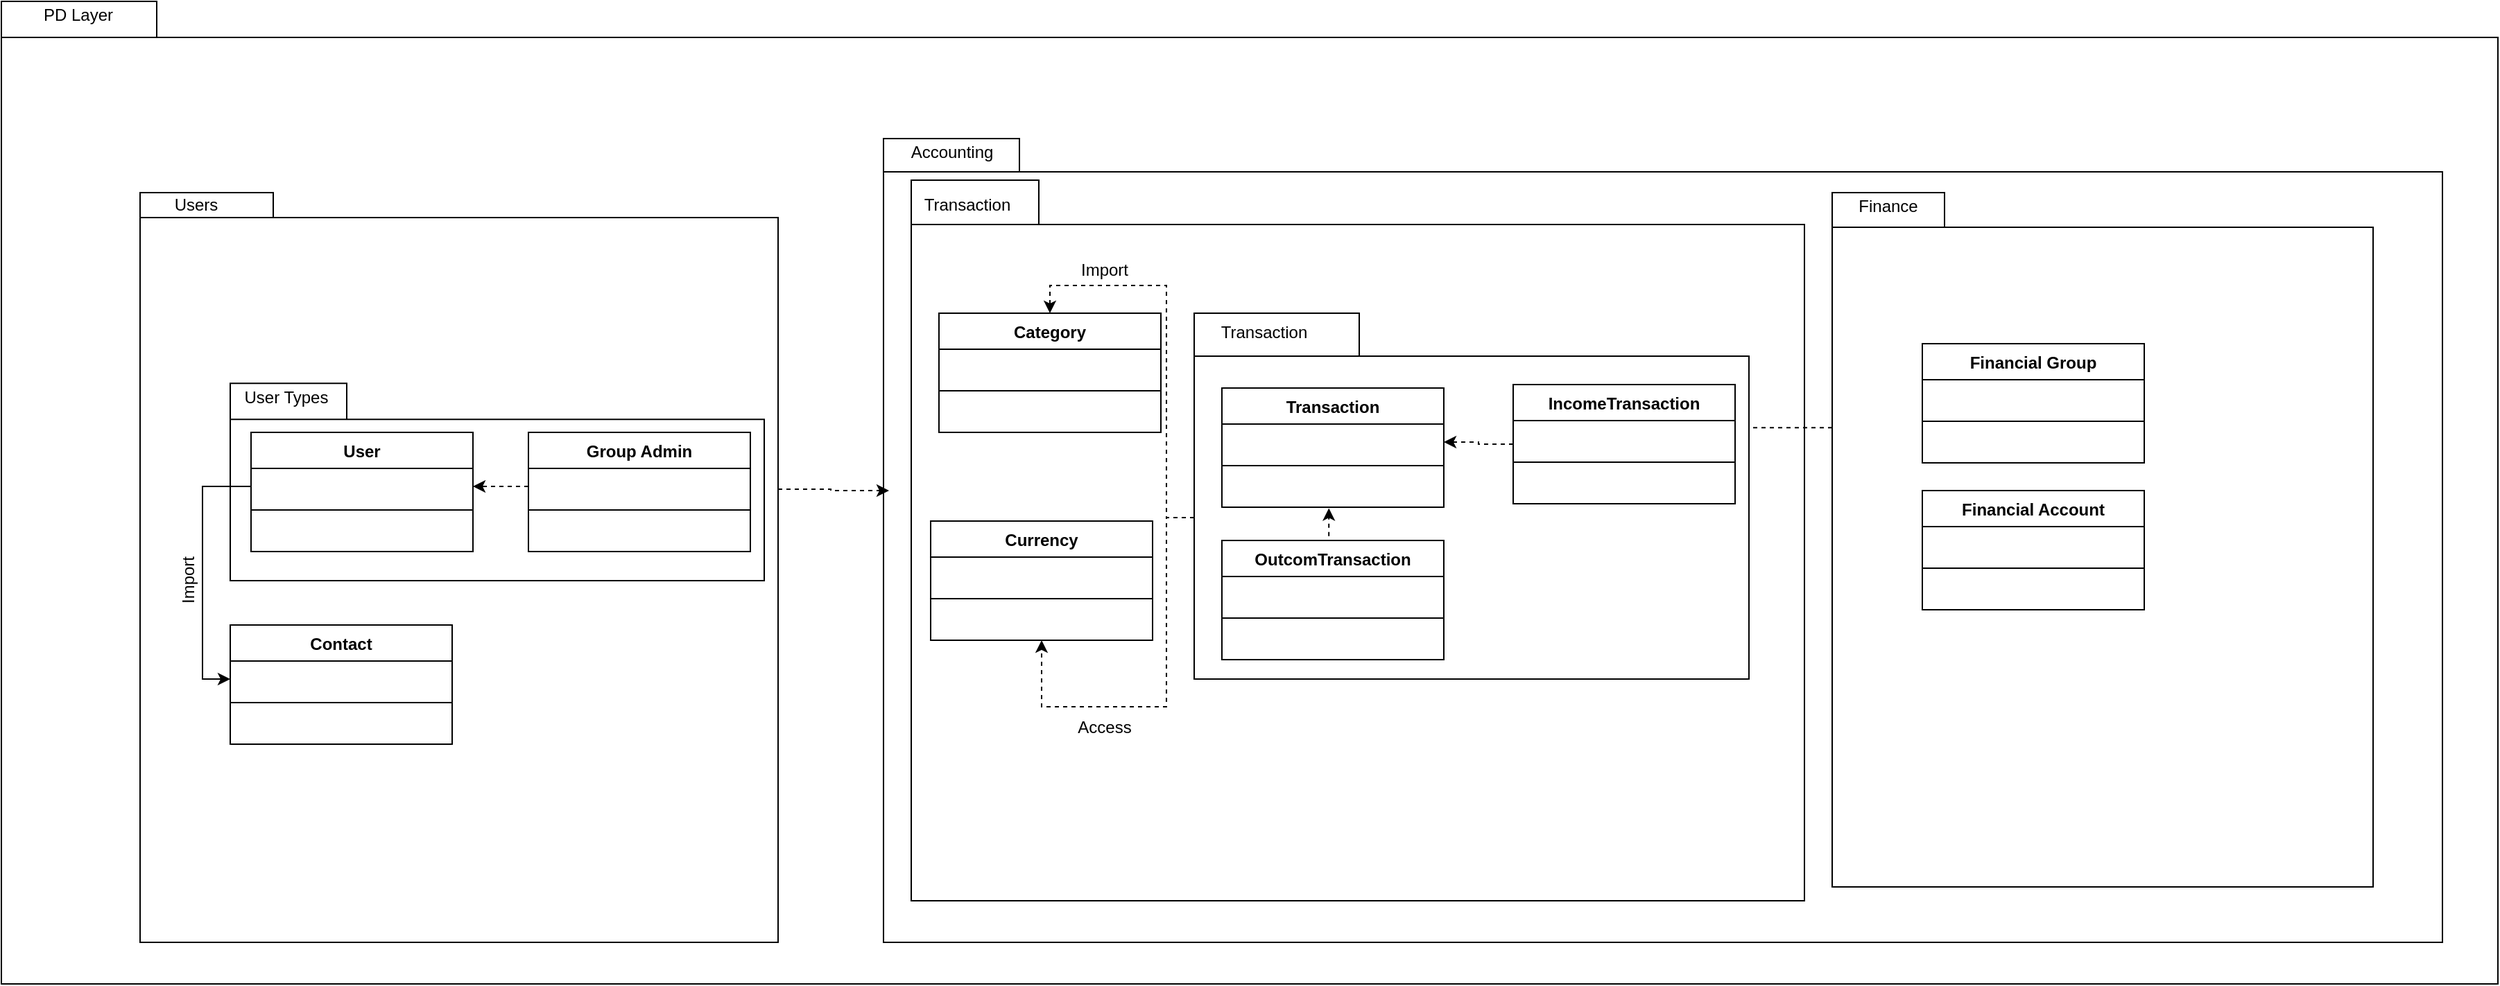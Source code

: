 <mxfile version="12.5.8" type="device"><diagram id="tbT8_nvw4Np984Opa3S3" name="Page-1"><mxGraphModel dx="2480" dy="2343" grid="1" gridSize="10" guides="1" tooltips="1" connect="1" arrows="1" fold="1" page="1" pageScale="1" pageWidth="827" pageHeight="1169" math="0" shadow="0"><root><mxCell id="0"/><mxCell id="1" parent="0"/><mxCell id="639jMc7ISCoPYtrdxYLs-1" value="" style="shape=folder;fontStyle=1;spacingTop=10;tabWidth=112;tabHeight=26;tabPosition=left;html=1;" vertex="1" parent="1"><mxGeometry x="190" y="-29" width="1800" height="709" as="geometry"/></mxCell><mxCell id="639jMc7ISCoPYtrdxYLs-21" value="" style="shape=folder;fontStyle=1;spacingTop=10;tabWidth=98;tabHeight=24;tabPosition=left;html=1;" vertex="1" parent="1"><mxGeometry x="826" y="70" width="1124" height="580" as="geometry"/></mxCell><mxCell id="639jMc7ISCoPYtrdxYLs-41" value="" style="shape=folder;fontStyle=1;spacingTop=10;tabWidth=92;tabHeight=32;tabPosition=left;html=1;" vertex="1" parent="1"><mxGeometry x="846" y="100" width="644" height="520" as="geometry"/></mxCell><mxCell id="639jMc7ISCoPYtrdxYLs-2" value="PD Layer" style="text;html=1;align=center;verticalAlign=middle;resizable=0;points=[];autosize=1;" vertex="1" parent="1"><mxGeometry x="210" y="-29" width="70" height="20" as="geometry"/></mxCell><mxCell id="639jMc7ISCoPYtrdxYLs-75" style="edgeStyle=orthogonalEdgeStyle;rounded=0;orthogonalLoop=1;jettySize=auto;html=1;exitX=0;exitY=0;exitDx=460;exitDy=214;exitPerimeter=0;dashed=1;" edge="1" parent="1" source="639jMc7ISCoPYtrdxYLs-4"><mxGeometry relative="1" as="geometry"><mxPoint x="830" y="324" as="targetPoint"/><Array as="points"><mxPoint x="788" y="324"/></Array></mxGeometry></mxCell><mxCell id="639jMc7ISCoPYtrdxYLs-4" value="" style="shape=folder;fontStyle=1;spacingTop=10;tabWidth=96;tabHeight=18;tabPosition=left;html=1;" vertex="1" parent="1"><mxGeometry x="290" y="109" width="460" height="541" as="geometry"/></mxCell><mxCell id="639jMc7ISCoPYtrdxYLs-5" value="Users" style="text;html=1;align=center;verticalAlign=middle;resizable=0;points=[];autosize=1;" vertex="1" parent="1"><mxGeometry x="305" y="108" width="50" height="20" as="geometry"/></mxCell><mxCell id="639jMc7ISCoPYtrdxYLs-17" value="Contact" style="swimlane;fontStyle=1;align=center;verticalAlign=top;childLayout=stackLayout;horizontal=1;startSize=26;horizontalStack=0;resizeParent=1;resizeParentMax=0;resizeLast=0;collapsible=1;marginBottom=0;" vertex="1" parent="1"><mxGeometry x="355" y="421" width="160" height="86" as="geometry"/></mxCell><mxCell id="639jMc7ISCoPYtrdxYLs-18" value=" " style="text;strokeColor=none;fillColor=none;align=left;verticalAlign=top;spacingLeft=4;spacingRight=4;overflow=hidden;rotatable=0;points=[[0,0.5],[1,0.5]];portConstraint=eastwest;" vertex="1" parent="639jMc7ISCoPYtrdxYLs-17"><mxGeometry y="26" width="160" height="26" as="geometry"/></mxCell><mxCell id="639jMc7ISCoPYtrdxYLs-19" value="" style="line;strokeWidth=1;fillColor=none;align=left;verticalAlign=middle;spacingTop=-1;spacingLeft=3;spacingRight=3;rotatable=0;labelPosition=right;points=[];portConstraint=eastwest;" vertex="1" parent="639jMc7ISCoPYtrdxYLs-17"><mxGeometry y="52" width="160" height="8" as="geometry"/></mxCell><mxCell id="639jMc7ISCoPYtrdxYLs-20" value=" " style="text;strokeColor=none;fillColor=none;align=left;verticalAlign=top;spacingLeft=4;spacingRight=4;overflow=hidden;rotatable=0;points=[[0,0.5],[1,0.5]];portConstraint=eastwest;" vertex="1" parent="639jMc7ISCoPYtrdxYLs-17"><mxGeometry y="60" width="160" height="26" as="geometry"/></mxCell><mxCell id="639jMc7ISCoPYtrdxYLs-23" value="Accounting" style="text;html=1;align=center;verticalAlign=middle;resizable=0;points=[];autosize=1;" vertex="1" parent="1"><mxGeometry x="840" y="70" width="70" height="20" as="geometry"/></mxCell><mxCell id="639jMc7ISCoPYtrdxYLs-33" value="Category&#10;" style="swimlane;fontStyle=1;align=center;verticalAlign=top;childLayout=stackLayout;horizontal=1;startSize=26;horizontalStack=0;resizeParent=1;resizeParentMax=0;resizeLast=0;collapsible=1;marginBottom=0;" vertex="1" parent="1"><mxGeometry x="866" y="196" width="160" height="86" as="geometry"/></mxCell><mxCell id="639jMc7ISCoPYtrdxYLs-34" value=" " style="text;strokeColor=none;fillColor=none;align=left;verticalAlign=top;spacingLeft=4;spacingRight=4;overflow=hidden;rotatable=0;points=[[0,0.5],[1,0.5]];portConstraint=eastwest;" vertex="1" parent="639jMc7ISCoPYtrdxYLs-33"><mxGeometry y="26" width="160" height="26" as="geometry"/></mxCell><mxCell id="639jMc7ISCoPYtrdxYLs-35" value="" style="line;strokeWidth=1;fillColor=none;align=left;verticalAlign=middle;spacingTop=-1;spacingLeft=3;spacingRight=3;rotatable=0;labelPosition=right;points=[];portConstraint=eastwest;" vertex="1" parent="639jMc7ISCoPYtrdxYLs-33"><mxGeometry y="52" width="160" height="8" as="geometry"/></mxCell><mxCell id="639jMc7ISCoPYtrdxYLs-36" value=" " style="text;strokeColor=none;fillColor=none;align=left;verticalAlign=top;spacingLeft=4;spacingRight=4;overflow=hidden;rotatable=0;points=[[0,0.5],[1,0.5]];portConstraint=eastwest;" vertex="1" parent="639jMc7ISCoPYtrdxYLs-33"><mxGeometry y="60" width="160" height="26" as="geometry"/></mxCell><mxCell id="639jMc7ISCoPYtrdxYLs-42" value="Transaction&lt;br&gt;" style="text;html=1;align=center;verticalAlign=middle;resizable=0;points=[];autosize=1;" vertex="1" parent="1"><mxGeometry x="846" y="108" width="80" height="20" as="geometry"/></mxCell><mxCell id="639jMc7ISCoPYtrdxYLs-48" value="Currency" style="swimlane;fontStyle=1;align=center;verticalAlign=top;childLayout=stackLayout;horizontal=1;startSize=26;horizontalStack=0;resizeParent=1;resizeParentMax=0;resizeLast=0;collapsible=1;marginBottom=0;" vertex="1" parent="1"><mxGeometry x="860" y="346" width="160" height="86" as="geometry"/></mxCell><mxCell id="639jMc7ISCoPYtrdxYLs-49" value=" " style="text;strokeColor=none;fillColor=none;align=left;verticalAlign=top;spacingLeft=4;spacingRight=4;overflow=hidden;rotatable=0;points=[[0,0.5],[1,0.5]];portConstraint=eastwest;" vertex="1" parent="639jMc7ISCoPYtrdxYLs-48"><mxGeometry y="26" width="160" height="26" as="geometry"/></mxCell><mxCell id="639jMc7ISCoPYtrdxYLs-50" value="" style="line;strokeWidth=1;fillColor=none;align=left;verticalAlign=middle;spacingTop=-1;spacingLeft=3;spacingRight=3;rotatable=0;labelPosition=right;points=[];portConstraint=eastwest;" vertex="1" parent="639jMc7ISCoPYtrdxYLs-48"><mxGeometry y="52" width="160" height="8" as="geometry"/></mxCell><mxCell id="639jMc7ISCoPYtrdxYLs-51" value=" " style="text;strokeColor=none;fillColor=none;align=left;verticalAlign=top;spacingLeft=4;spacingRight=4;overflow=hidden;rotatable=0;points=[[0,0.5],[1,0.5]];portConstraint=eastwest;" vertex="1" parent="639jMc7ISCoPYtrdxYLs-48"><mxGeometry y="60" width="160" height="26" as="geometry"/></mxCell><mxCell id="639jMc7ISCoPYtrdxYLs-52" value="" style="shape=folder;fontStyle=1;spacingTop=10;tabWidth=84;tabHeight=26;tabPosition=left;html=1;" vertex="1" parent="1"><mxGeometry x="355" y="246.58" width="385" height="142.42" as="geometry"/></mxCell><mxCell id="639jMc7ISCoPYtrdxYLs-55" value="User Types" style="text;html=1;align=center;verticalAlign=middle;resizable=0;points=[];autosize=1;" vertex="1" parent="1"><mxGeometry x="355" y="246.58" width="80" height="20" as="geometry"/></mxCell><mxCell id="639jMc7ISCoPYtrdxYLs-9" value="User" style="swimlane;fontStyle=1;align=center;verticalAlign=top;childLayout=stackLayout;horizontal=1;startSize=26;horizontalStack=0;resizeParent=1;resizeParentMax=0;resizeLast=0;collapsible=1;marginBottom=0;" vertex="1" parent="1"><mxGeometry x="370" y="282" width="160" height="86" as="geometry"/></mxCell><mxCell id="639jMc7ISCoPYtrdxYLs-10" value=" " style="text;strokeColor=none;fillColor=none;align=left;verticalAlign=top;spacingLeft=4;spacingRight=4;overflow=hidden;rotatable=0;points=[[0,0.5],[1,0.5]];portConstraint=eastwest;" vertex="1" parent="639jMc7ISCoPYtrdxYLs-9"><mxGeometry y="26" width="160" height="26" as="geometry"/></mxCell><mxCell id="639jMc7ISCoPYtrdxYLs-11" value="" style="line;strokeWidth=1;fillColor=none;align=left;verticalAlign=middle;spacingTop=-1;spacingLeft=3;spacingRight=3;rotatable=0;labelPosition=right;points=[];portConstraint=eastwest;" vertex="1" parent="639jMc7ISCoPYtrdxYLs-9"><mxGeometry y="52" width="160" height="8" as="geometry"/></mxCell><mxCell id="639jMc7ISCoPYtrdxYLs-12" value=" " style="text;strokeColor=none;fillColor=none;align=left;verticalAlign=top;spacingLeft=4;spacingRight=4;overflow=hidden;rotatable=0;points=[[0,0.5],[1,0.5]];portConstraint=eastwest;" vertex="1" parent="639jMc7ISCoPYtrdxYLs-9"><mxGeometry y="60" width="160" height="26" as="geometry"/></mxCell><mxCell id="639jMc7ISCoPYtrdxYLs-13" value="Group Admin" style="swimlane;fontStyle=1;align=center;verticalAlign=top;childLayout=stackLayout;horizontal=1;startSize=26;horizontalStack=0;resizeParent=1;resizeParentMax=0;resizeLast=0;collapsible=1;marginBottom=0;" vertex="1" parent="1"><mxGeometry x="570" y="282" width="160" height="86" as="geometry"/></mxCell><mxCell id="639jMc7ISCoPYtrdxYLs-14" value=" " style="text;strokeColor=none;fillColor=none;align=left;verticalAlign=top;spacingLeft=4;spacingRight=4;overflow=hidden;rotatable=0;points=[[0,0.5],[1,0.5]];portConstraint=eastwest;" vertex="1" parent="639jMc7ISCoPYtrdxYLs-13"><mxGeometry y="26" width="160" height="26" as="geometry"/></mxCell><mxCell id="639jMc7ISCoPYtrdxYLs-15" value="" style="line;strokeWidth=1;fillColor=none;align=left;verticalAlign=middle;spacingTop=-1;spacingLeft=3;spacingRight=3;rotatable=0;labelPosition=right;points=[];portConstraint=eastwest;" vertex="1" parent="639jMc7ISCoPYtrdxYLs-13"><mxGeometry y="52" width="160" height="8" as="geometry"/></mxCell><mxCell id="639jMc7ISCoPYtrdxYLs-16" value=" " style="text;strokeColor=none;fillColor=none;align=left;verticalAlign=top;spacingLeft=4;spacingRight=4;overflow=hidden;rotatable=0;points=[[0,0.5],[1,0.5]];portConstraint=eastwest;" vertex="1" parent="639jMc7ISCoPYtrdxYLs-13"><mxGeometry y="60" width="160" height="26" as="geometry"/></mxCell><mxCell id="639jMc7ISCoPYtrdxYLs-73" style="edgeStyle=orthogonalEdgeStyle;rounded=0;orthogonalLoop=1;jettySize=auto;html=1;exitX=0;exitY=0;exitDx=0;exitDy=169.585;exitPerimeter=0;dashed=1;" edge="1" parent="1" source="639jMc7ISCoPYtrdxYLs-56"><mxGeometry relative="1" as="geometry"><mxPoint x="1266" y="332" as="targetPoint"/></mxGeometry></mxCell><mxCell id="639jMc7ISCoPYtrdxYLs-56" value="" style="shape=folder;fontStyle=1;spacingTop=10;tabWidth=81;tabHeight=25;tabPosition=left;html=1;" vertex="1" parent="1"><mxGeometry x="1510" y="109" width="390" height="501" as="geometry"/></mxCell><mxCell id="639jMc7ISCoPYtrdxYLs-57" value="Finance" style="text;html=1;align=center;verticalAlign=middle;resizable=0;points=[];autosize=1;" vertex="1" parent="1"><mxGeometry x="1520" y="109" width="60" height="20" as="geometry"/></mxCell><mxCell id="639jMc7ISCoPYtrdxYLs-37" value="Financial Group" style="swimlane;fontStyle=1;align=center;verticalAlign=top;childLayout=stackLayout;horizontal=1;startSize=26;horizontalStack=0;resizeParent=1;resizeParentMax=0;resizeLast=0;collapsible=1;marginBottom=0;" vertex="1" parent="1"><mxGeometry x="1575" y="218" width="160" height="86" as="geometry"/></mxCell><mxCell id="639jMc7ISCoPYtrdxYLs-38" value=" " style="text;strokeColor=none;fillColor=none;align=left;verticalAlign=top;spacingLeft=4;spacingRight=4;overflow=hidden;rotatable=0;points=[[0,0.5],[1,0.5]];portConstraint=eastwest;" vertex="1" parent="639jMc7ISCoPYtrdxYLs-37"><mxGeometry y="26" width="160" height="26" as="geometry"/></mxCell><mxCell id="639jMc7ISCoPYtrdxYLs-39" value="" style="line;strokeWidth=1;fillColor=none;align=left;verticalAlign=middle;spacingTop=-1;spacingLeft=3;spacingRight=3;rotatable=0;labelPosition=right;points=[];portConstraint=eastwest;" vertex="1" parent="639jMc7ISCoPYtrdxYLs-37"><mxGeometry y="52" width="160" height="8" as="geometry"/></mxCell><mxCell id="639jMc7ISCoPYtrdxYLs-40" value=" " style="text;strokeColor=none;fillColor=none;align=left;verticalAlign=top;spacingLeft=4;spacingRight=4;overflow=hidden;rotatable=0;points=[[0,0.5],[1,0.5]];portConstraint=eastwest;" vertex="1" parent="639jMc7ISCoPYtrdxYLs-37"><mxGeometry y="60" width="160" height="26" as="geometry"/></mxCell><mxCell id="639jMc7ISCoPYtrdxYLs-58" value="Financial Account" style="swimlane;fontStyle=1;align=center;verticalAlign=top;childLayout=stackLayout;horizontal=1;startSize=26;horizontalStack=0;resizeParent=1;resizeParentMax=0;resizeLast=0;collapsible=1;marginBottom=0;" vertex="1" parent="1"><mxGeometry x="1575" y="324" width="160" height="86" as="geometry"/></mxCell><mxCell id="639jMc7ISCoPYtrdxYLs-59" value=" " style="text;strokeColor=none;fillColor=none;align=left;verticalAlign=top;spacingLeft=4;spacingRight=4;overflow=hidden;rotatable=0;points=[[0,0.5],[1,0.5]];portConstraint=eastwest;" vertex="1" parent="639jMc7ISCoPYtrdxYLs-58"><mxGeometry y="26" width="160" height="26" as="geometry"/></mxCell><mxCell id="639jMc7ISCoPYtrdxYLs-60" value="" style="line;strokeWidth=1;fillColor=none;align=left;verticalAlign=middle;spacingTop=-1;spacingLeft=3;spacingRight=3;rotatable=0;labelPosition=right;points=[];portConstraint=eastwest;" vertex="1" parent="639jMc7ISCoPYtrdxYLs-58"><mxGeometry y="52" width="160" height="8" as="geometry"/></mxCell><mxCell id="639jMc7ISCoPYtrdxYLs-61" value=" " style="text;strokeColor=none;fillColor=none;align=left;verticalAlign=top;spacingLeft=4;spacingRight=4;overflow=hidden;rotatable=0;points=[[0,0.5],[1,0.5]];portConstraint=eastwest;" vertex="1" parent="639jMc7ISCoPYtrdxYLs-58"><mxGeometry y="60" width="160" height="26" as="geometry"/></mxCell><mxCell id="639jMc7ISCoPYtrdxYLs-70" style="edgeStyle=orthogonalEdgeStyle;rounded=0;orthogonalLoop=1;jettySize=auto;html=1;exitX=0;exitY=0.5;exitDx=0;exitDy=0;entryX=0;entryY=0.5;entryDx=0;entryDy=0;" edge="1" parent="1" source="639jMc7ISCoPYtrdxYLs-10" target="639jMc7ISCoPYtrdxYLs-18"><mxGeometry relative="1" as="geometry"/></mxCell><mxCell id="639jMc7ISCoPYtrdxYLs-71" value="Import" style="text;html=1;align=center;verticalAlign=middle;resizable=0;points=[];autosize=1;rotation=-90;" vertex="1" parent="1"><mxGeometry x="300" y="379" width="50" height="20" as="geometry"/></mxCell><mxCell id="639jMc7ISCoPYtrdxYLs-72" style="edgeStyle=orthogonalEdgeStyle;rounded=0;orthogonalLoop=1;jettySize=auto;html=1;exitX=0;exitY=0.5;exitDx=0;exitDy=0;dashed=1;" edge="1" parent="1" source="639jMc7ISCoPYtrdxYLs-14" target="639jMc7ISCoPYtrdxYLs-10"><mxGeometry relative="1" as="geometry"/></mxCell><mxCell id="639jMc7ISCoPYtrdxYLs-95" style="edgeStyle=orthogonalEdgeStyle;rounded=0;orthogonalLoop=1;jettySize=auto;html=1;exitX=0;exitY=0;exitDx=0;exitDy=147.5;exitPerimeter=0;entryX=0.5;entryY=0;entryDx=0;entryDy=0;dashed=1;" edge="1" parent="1" source="639jMc7ISCoPYtrdxYLs-77" target="639jMc7ISCoPYtrdxYLs-33"><mxGeometry relative="1" as="geometry"/></mxCell><mxCell id="639jMc7ISCoPYtrdxYLs-96" style="edgeStyle=orthogonalEdgeStyle;rounded=0;orthogonalLoop=1;jettySize=auto;html=1;exitX=0;exitY=0;exitDx=0;exitDy=147.5;exitPerimeter=0;entryX=0.5;entryY=1;entryDx=0;entryDy=0;dashed=1;" edge="1" parent="1" source="639jMc7ISCoPYtrdxYLs-77" target="639jMc7ISCoPYtrdxYLs-48"><mxGeometry relative="1" as="geometry"/></mxCell><mxCell id="639jMc7ISCoPYtrdxYLs-77" value="" style="shape=folder;fontStyle=1;spacingTop=10;tabWidth=119;tabHeight=31;tabPosition=left;html=1;" vertex="1" parent="1"><mxGeometry x="1050" y="196" width="400" height="264" as="geometry"/></mxCell><mxCell id="639jMc7ISCoPYtrdxYLs-78" value="Transaction&lt;br&gt;" style="text;html=1;align=center;verticalAlign=middle;resizable=0;points=[];autosize=1;" vertex="1" parent="1"><mxGeometry x="1060" y="200" width="80" height="20" as="geometry"/></mxCell><mxCell id="639jMc7ISCoPYtrdxYLs-79" value="Transaction" style="swimlane;fontStyle=1;align=center;verticalAlign=top;childLayout=stackLayout;horizontal=1;startSize=26;horizontalStack=0;resizeParent=1;resizeParentMax=0;resizeLast=0;collapsible=1;marginBottom=0;" vertex="1" parent="1"><mxGeometry x="1070" y="250" width="160" height="86" as="geometry"/></mxCell><mxCell id="639jMc7ISCoPYtrdxYLs-80" value=" " style="text;strokeColor=none;fillColor=none;align=left;verticalAlign=top;spacingLeft=4;spacingRight=4;overflow=hidden;rotatable=0;points=[[0,0.5],[1,0.5]];portConstraint=eastwest;" vertex="1" parent="639jMc7ISCoPYtrdxYLs-79"><mxGeometry y="26" width="160" height="26" as="geometry"/></mxCell><mxCell id="639jMc7ISCoPYtrdxYLs-81" value="" style="line;strokeWidth=1;fillColor=none;align=left;verticalAlign=middle;spacingTop=-1;spacingLeft=3;spacingRight=3;rotatable=0;labelPosition=right;points=[];portConstraint=eastwest;" vertex="1" parent="639jMc7ISCoPYtrdxYLs-79"><mxGeometry y="52" width="160" height="8" as="geometry"/></mxCell><mxCell id="639jMc7ISCoPYtrdxYLs-82" value=" " style="text;strokeColor=none;fillColor=none;align=left;verticalAlign=top;spacingLeft=4;spacingRight=4;overflow=hidden;rotatable=0;points=[[0,0.5],[1,0.5]];portConstraint=eastwest;" vertex="1" parent="639jMc7ISCoPYtrdxYLs-79"><mxGeometry y="60" width="160" height="26" as="geometry"/></mxCell><mxCell id="639jMc7ISCoPYtrdxYLs-92" style="edgeStyle=orthogonalEdgeStyle;rounded=0;orthogonalLoop=1;jettySize=auto;html=1;exitX=0;exitY=0.5;exitDx=0;exitDy=0;dashed=1;" edge="1" parent="1" source="639jMc7ISCoPYtrdxYLs-83" target="639jMc7ISCoPYtrdxYLs-80"><mxGeometry relative="1" as="geometry"/></mxCell><mxCell id="639jMc7ISCoPYtrdxYLs-83" value="IncomeTransaction" style="swimlane;fontStyle=1;align=center;verticalAlign=top;childLayout=stackLayout;horizontal=1;startSize=26;horizontalStack=0;resizeParent=1;resizeParentMax=0;resizeLast=0;collapsible=1;marginBottom=0;" vertex="1" parent="1"><mxGeometry x="1280" y="247.5" width="160" height="86" as="geometry"/></mxCell><mxCell id="639jMc7ISCoPYtrdxYLs-84" value=" " style="text;strokeColor=none;fillColor=none;align=left;verticalAlign=top;spacingLeft=4;spacingRight=4;overflow=hidden;rotatable=0;points=[[0,0.5],[1,0.5]];portConstraint=eastwest;" vertex="1" parent="639jMc7ISCoPYtrdxYLs-83"><mxGeometry y="26" width="160" height="26" as="geometry"/></mxCell><mxCell id="639jMc7ISCoPYtrdxYLs-85" value="" style="line;strokeWidth=1;fillColor=none;align=left;verticalAlign=middle;spacingTop=-1;spacingLeft=3;spacingRight=3;rotatable=0;labelPosition=right;points=[];portConstraint=eastwest;" vertex="1" parent="639jMc7ISCoPYtrdxYLs-83"><mxGeometry y="52" width="160" height="8" as="geometry"/></mxCell><mxCell id="639jMc7ISCoPYtrdxYLs-86" value=" " style="text;strokeColor=none;fillColor=none;align=left;verticalAlign=top;spacingLeft=4;spacingRight=4;overflow=hidden;rotatable=0;points=[[0,0.5],[1,0.5]];portConstraint=eastwest;" vertex="1" parent="639jMc7ISCoPYtrdxYLs-83"><mxGeometry y="60" width="160" height="26" as="geometry"/></mxCell><mxCell id="639jMc7ISCoPYtrdxYLs-93" style="edgeStyle=orthogonalEdgeStyle;rounded=0;orthogonalLoop=1;jettySize=auto;html=1;exitX=0.5;exitY=0;exitDx=0;exitDy=0;entryX=0.482;entryY=1.028;entryDx=0;entryDy=0;entryPerimeter=0;dashed=1;" edge="1" parent="1" source="639jMc7ISCoPYtrdxYLs-87" target="639jMc7ISCoPYtrdxYLs-82"><mxGeometry relative="1" as="geometry"/></mxCell><mxCell id="639jMc7ISCoPYtrdxYLs-87" value="OutcomTransaction" style="swimlane;fontStyle=1;align=center;verticalAlign=top;childLayout=stackLayout;horizontal=1;startSize=26;horizontalStack=0;resizeParent=1;resizeParentMax=0;resizeLast=0;collapsible=1;marginBottom=0;" vertex="1" parent="1"><mxGeometry x="1070" y="360" width="160" height="86" as="geometry"/></mxCell><mxCell id="639jMc7ISCoPYtrdxYLs-88" value=" " style="text;strokeColor=none;fillColor=none;align=left;verticalAlign=top;spacingLeft=4;spacingRight=4;overflow=hidden;rotatable=0;points=[[0,0.5],[1,0.5]];portConstraint=eastwest;" vertex="1" parent="639jMc7ISCoPYtrdxYLs-87"><mxGeometry y="26" width="160" height="26" as="geometry"/></mxCell><mxCell id="639jMc7ISCoPYtrdxYLs-89" value="" style="line;strokeWidth=1;fillColor=none;align=left;verticalAlign=middle;spacingTop=-1;spacingLeft=3;spacingRight=3;rotatable=0;labelPosition=right;points=[];portConstraint=eastwest;" vertex="1" parent="639jMc7ISCoPYtrdxYLs-87"><mxGeometry y="52" width="160" height="8" as="geometry"/></mxCell><mxCell id="639jMc7ISCoPYtrdxYLs-90" value=" " style="text;strokeColor=none;fillColor=none;align=left;verticalAlign=top;spacingLeft=4;spacingRight=4;overflow=hidden;rotatable=0;points=[[0,0.5],[1,0.5]];portConstraint=eastwest;" vertex="1" parent="639jMc7ISCoPYtrdxYLs-87"><mxGeometry y="60" width="160" height="26" as="geometry"/></mxCell><mxCell id="639jMc7ISCoPYtrdxYLs-97" value="Import" style="text;html=1;align=center;verticalAlign=middle;resizable=0;points=[];autosize=1;" vertex="1" parent="1"><mxGeometry x="960" y="155" width="50" height="20" as="geometry"/></mxCell><mxCell id="639jMc7ISCoPYtrdxYLs-98" value="Access" style="text;html=1;align=center;verticalAlign=middle;resizable=0;points=[];autosize=1;" vertex="1" parent="1"><mxGeometry x="960" y="484.65" width="50" height="20" as="geometry"/></mxCell></root></mxGraphModel></diagram></mxfile>